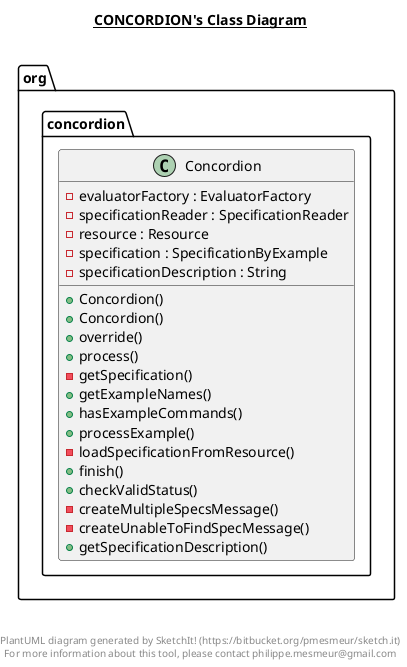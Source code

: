 @startuml

title __CONCORDION's Class Diagram__\n

  package org.concordion {
    class Concordion {
        - evaluatorFactory : EvaluatorFactory
        - specificationReader : SpecificationReader
        - resource : Resource
        - specification : SpecificationByExample
        - specificationDescription : String
        + Concordion()
        + Concordion()
        + override()
        + process()
        - getSpecification()
        + getExampleNames()
        + hasExampleCommands()
        + processExample()
        - loadSpecificationFromResource()
        + finish()
        + checkValidStatus()
        - createMultipleSpecsMessage()
        - createUnableToFindSpecMessage()
        + getSpecificationDescription()
    }
  }
  



right footer


PlantUML diagram generated by SketchIt! (https://bitbucket.org/pmesmeur/sketch.it)
For more information about this tool, please contact philippe.mesmeur@gmail.com
endfooter

@enduml
